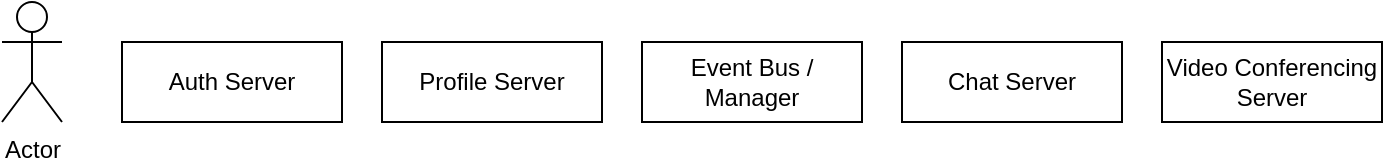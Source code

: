<mxfile version="15.7.4" type="github">
  <diagram id="kgpKYQtTHZ0yAKxKKP6v" name="Page-1">
    <mxGraphModel dx="946" dy="543" grid="1" gridSize="10" guides="1" tooltips="1" connect="1" arrows="1" fold="1" page="1" pageScale="1" pageWidth="850" pageHeight="1100" math="0" shadow="0">
      <root>
        <mxCell id="0" />
        <mxCell id="1" parent="0" />
        <mxCell id="yxkUopUPHEhHwRwqRZRT-1" value="Auth Server" style="rounded=0;whiteSpace=wrap;html=1;" vertex="1" parent="1">
          <mxGeometry x="120" y="400" width="110" height="40" as="geometry" />
        </mxCell>
        <mxCell id="yxkUopUPHEhHwRwqRZRT-2" value="Profile Server" style="rounded=0;whiteSpace=wrap;html=1;" vertex="1" parent="1">
          <mxGeometry x="250" y="400" width="110" height="40" as="geometry" />
        </mxCell>
        <mxCell id="yxkUopUPHEhHwRwqRZRT-3" value="Event Bus / Manager" style="rounded=0;whiteSpace=wrap;html=1;" vertex="1" parent="1">
          <mxGeometry x="380" y="400" width="110" height="40" as="geometry" />
        </mxCell>
        <mxCell id="yxkUopUPHEhHwRwqRZRT-4" value="Chat Server" style="rounded=0;whiteSpace=wrap;html=1;" vertex="1" parent="1">
          <mxGeometry x="510" y="400" width="110" height="40" as="geometry" />
        </mxCell>
        <mxCell id="yxkUopUPHEhHwRwqRZRT-5" value="Video Conferencing Server" style="rounded=0;whiteSpace=wrap;html=1;" vertex="1" parent="1">
          <mxGeometry x="640" y="400" width="110" height="40" as="geometry" />
        </mxCell>
        <mxCell id="yxkUopUPHEhHwRwqRZRT-7" value="Actor" style="shape=umlActor;verticalLabelPosition=bottom;verticalAlign=top;html=1;" vertex="1" parent="1">
          <mxGeometry x="60" y="380" width="30" height="60" as="geometry" />
        </mxCell>
      </root>
    </mxGraphModel>
  </diagram>
</mxfile>
